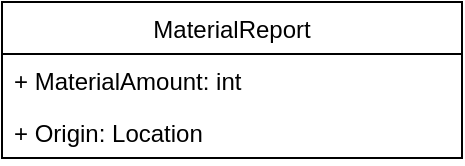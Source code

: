 <mxfile>
    <diagram id="AWdSIe5Zj5E1Ph4b7HAO" name="Page-1">
        <mxGraphModel dx="207" dy="479" grid="1" gridSize="10" guides="1" tooltips="1" connect="1" arrows="1" fold="1" page="1" pageScale="1" pageWidth="827" pageHeight="1169" math="0" shadow="0">
            <root>
                <mxCell id="0"/>
                <mxCell id="1" parent="0"/>
                <mxCell id="2" value="MaterialReport" style="swimlane;fontStyle=0;childLayout=stackLayout;horizontal=1;startSize=26;fillColor=none;horizontalStack=0;resizeParent=1;resizeParentMax=0;resizeLast=0;collapsible=1;marginBottom=0;" parent="1" vertex="1">
                    <mxGeometry x="150" y="270" width="230" height="78" as="geometry"/>
                </mxCell>
                <mxCell id="4" value="+ MaterialAmount: int " style="text;strokeColor=none;fillColor=none;align=left;verticalAlign=top;spacingLeft=4;spacingRight=4;overflow=hidden;rotatable=0;points=[[0,0.5],[1,0.5]];portConstraint=eastwest;" parent="2" vertex="1">
                    <mxGeometry y="26" width="230" height="26" as="geometry"/>
                </mxCell>
                <mxCell id="5" value="+ Origin: Location" style="text;strokeColor=none;fillColor=none;align=left;verticalAlign=top;spacingLeft=4;spacingRight=4;overflow=hidden;rotatable=0;points=[[0,0.5],[1,0.5]];portConstraint=eastwest;" parent="2" vertex="1">
                    <mxGeometry y="52" width="230" height="26" as="geometry"/>
                </mxCell>
            </root>
        </mxGraphModel>
    </diagram>
</mxfile>